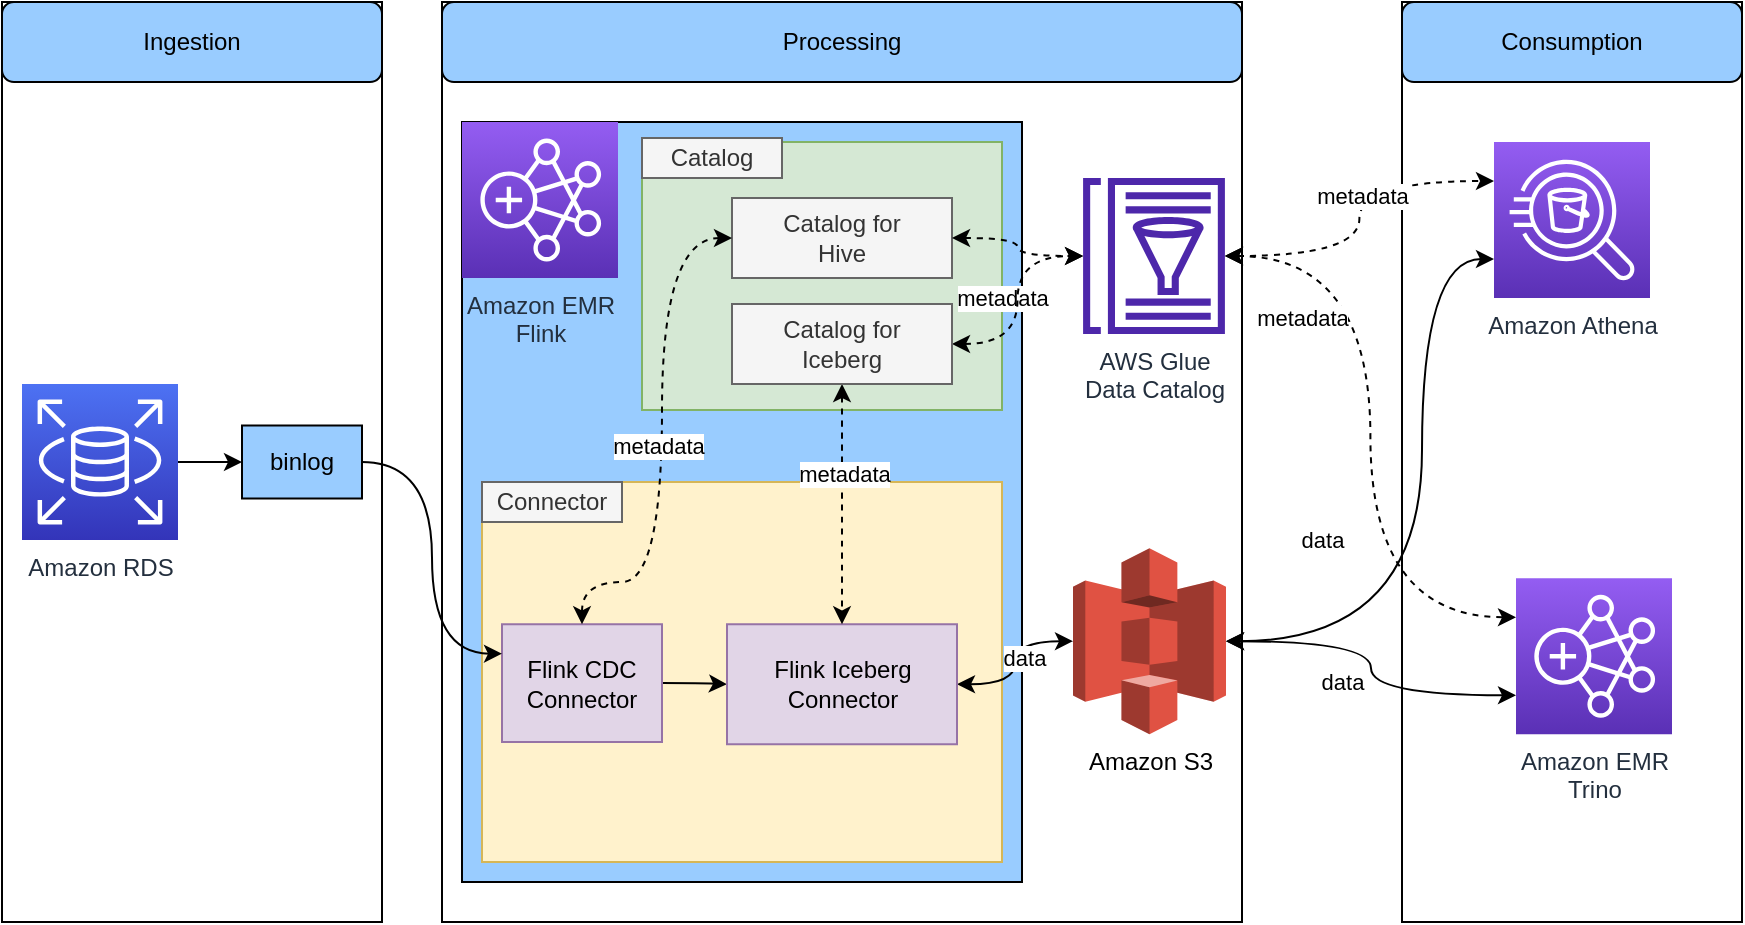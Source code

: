 <mxfile version="20.7.4" type="github">
  <diagram id="Cd5y1kNHd57_tZJnAyKG" name="Page-1">
    <mxGraphModel dx="1050" dy="509" grid="1" gridSize="10" guides="1" tooltips="1" connect="1" arrows="1" fold="1" page="1" pageScale="1" pageWidth="827" pageHeight="1169" math="0" shadow="0">
      <root>
        <mxCell id="0" />
        <mxCell id="1" parent="0" />
        <mxCell id="iWle3xQhp5_1chdFoBKP-1" value="" style="rounded=0;whiteSpace=wrap;html=1;" parent="1" vertex="1">
          <mxGeometry x="290" y="140" width="400" height="460" as="geometry" />
        </mxCell>
        <mxCell id="iWle3xQhp5_1chdFoBKP-2" value="" style="rounded=0;whiteSpace=wrap;html=1;" parent="1" vertex="1">
          <mxGeometry x="770" y="140" width="170" height="460" as="geometry" />
        </mxCell>
        <mxCell id="iWle3xQhp5_1chdFoBKP-3" value="" style="rounded=0;whiteSpace=wrap;html=1;" parent="1" vertex="1">
          <mxGeometry x="70" y="140" width="190" height="460" as="geometry" />
        </mxCell>
        <mxCell id="iWle3xQhp5_1chdFoBKP-4" style="edgeStyle=orthogonalEdgeStyle;curved=1;orthogonalLoop=1;jettySize=auto;html=1;exitX=1;exitY=0.5;exitDx=0;exitDy=0;exitPerimeter=0;entryX=0;entryY=0.5;entryDx=0;entryDy=0;" parent="1" source="iWle3xQhp5_1chdFoBKP-5" target="iWle3xQhp5_1chdFoBKP-22" edge="1">
          <mxGeometry relative="1" as="geometry" />
        </mxCell>
        <mxCell id="iWle3xQhp5_1chdFoBKP-5" value="Amazon RDS" style="sketch=0;points=[[0,0,0],[0.25,0,0],[0.5,0,0],[0.75,0,0],[1,0,0],[0,1,0],[0.25,1,0],[0.5,1,0],[0.75,1,0],[1,1,0],[0,0.25,0],[0,0.5,0],[0,0.75,0],[1,0.25,0],[1,0.5,0],[1,0.75,0]];outlineConnect=0;fontColor=#232F3E;gradientColor=#4D72F3;gradientDirection=north;fillColor=#3334B9;strokeColor=#ffffff;dashed=0;verticalLabelPosition=bottom;verticalAlign=top;align=center;html=1;fontSize=12;fontStyle=0;aspect=fixed;shape=mxgraph.aws4.resourceIcon;resIcon=mxgraph.aws4.rds;" parent="1" vertex="1">
          <mxGeometry x="80" y="331" width="78" height="78" as="geometry" />
        </mxCell>
        <mxCell id="iWle3xQhp5_1chdFoBKP-6" value="Amazon Athena" style="sketch=0;points=[[0,0,0],[0.25,0,0],[0.5,0,0],[0.75,0,0],[1,0,0],[0,1,0],[0.25,1,0],[0.5,1,0],[0.75,1,0],[1,1,0],[0,0.25,0],[0,0.5,0],[0,0.75,0],[1,0.25,0],[1,0.5,0],[1,0.75,0]];outlineConnect=0;fontColor=#232F3E;gradientColor=#945DF2;gradientDirection=north;fillColor=#5A30B5;strokeColor=#ffffff;dashed=0;verticalLabelPosition=bottom;verticalAlign=top;align=center;html=1;fontSize=12;fontStyle=0;aspect=fixed;shape=mxgraph.aws4.resourceIcon;resIcon=mxgraph.aws4.athena;" parent="1" vertex="1">
          <mxGeometry x="816" y="210" width="78" height="78" as="geometry" />
        </mxCell>
        <mxCell id="iWle3xQhp5_1chdFoBKP-7" value="Amazon EMR&lt;br&gt;Trino" style="sketch=0;points=[[0,0,0],[0.25,0,0],[0.5,0,0],[0.75,0,0],[1,0,0],[0,1,0],[0.25,1,0],[0.5,1,0],[0.75,1,0],[1,1,0],[0,0.25,0],[0,0.5,0],[0,0.75,0],[1,0.25,0],[1,0.5,0],[1,0.75,0]];outlineConnect=0;fontColor=#232F3E;gradientColor=#945DF2;gradientDirection=north;fillColor=#5A30B5;strokeColor=#ffffff;dashed=0;verticalLabelPosition=bottom;verticalAlign=top;align=center;html=1;fontSize=12;fontStyle=0;aspect=fixed;shape=mxgraph.aws4.resourceIcon;resIcon=mxgraph.aws4.emr;" parent="1" vertex="1">
          <mxGeometry x="827" y="428.13" width="78" height="78" as="geometry" />
        </mxCell>
        <mxCell id="iWle3xQhp5_1chdFoBKP-8" value="Ingestion" style="rounded=1;whiteSpace=wrap;html=1;fillColor=#99CCFF;" parent="1" vertex="1">
          <mxGeometry x="70" y="140" width="190" height="40" as="geometry" />
        </mxCell>
        <mxCell id="iWle3xQhp5_1chdFoBKP-9" value="Processing" style="rounded=1;whiteSpace=wrap;html=1;fillColor=#99CCFF;" parent="1" vertex="1">
          <mxGeometry x="290" y="140" width="400" height="40" as="geometry" />
        </mxCell>
        <mxCell id="iWle3xQhp5_1chdFoBKP-10" style="edgeStyle=orthogonalEdgeStyle;curved=1;orthogonalLoop=1;jettySize=auto;html=1;entryX=0;entryY=0.25;entryDx=0;entryDy=0;entryPerimeter=0;dashed=1;startArrow=classic;startFill=1;" parent="1" source="iWle3xQhp5_1chdFoBKP-14" target="iWle3xQhp5_1chdFoBKP-6" edge="1">
          <mxGeometry relative="1" as="geometry" />
        </mxCell>
        <mxCell id="iWle3xQhp5_1chdFoBKP-11" value="metadata" style="edgeLabel;html=1;align=center;verticalAlign=middle;resizable=0;points=[];" parent="iWle3xQhp5_1chdFoBKP-10" vertex="1" connectable="0">
          <mxGeometry x="0.233" y="-6" relative="1" as="geometry">
            <mxPoint y="1" as="offset" />
          </mxGeometry>
        </mxCell>
        <mxCell id="iWle3xQhp5_1chdFoBKP-12" style="edgeStyle=orthogonalEdgeStyle;curved=1;orthogonalLoop=1;jettySize=auto;html=1;entryX=0;entryY=0.25;entryDx=0;entryDy=0;entryPerimeter=0;dashed=1;startArrow=classic;startFill=1;" parent="1" source="iWle3xQhp5_1chdFoBKP-14" target="iWle3xQhp5_1chdFoBKP-7" edge="1">
          <mxGeometry relative="1" as="geometry" />
        </mxCell>
        <mxCell id="iWle3xQhp5_1chdFoBKP-13" value="metadata" style="edgeLabel;html=1;align=center;verticalAlign=middle;resizable=0;points=[];" parent="iWle3xQhp5_1chdFoBKP-12" vertex="1" connectable="0">
          <mxGeometry x="-0.113" y="1" relative="1" as="geometry">
            <mxPoint x="-35" y="-41" as="offset" />
          </mxGeometry>
        </mxCell>
        <mxCell id="iWle3xQhp5_1chdFoBKP-14" value="AWS Glue &lt;br&gt;Data Catalog" style="sketch=0;outlineConnect=0;fontColor=#232F3E;gradientColor=none;fillColor=#4D27AA;strokeColor=none;dashed=0;verticalLabelPosition=bottom;verticalAlign=top;align=center;html=1;fontSize=12;fontStyle=0;aspect=fixed;pointerEvents=1;shape=mxgraph.aws4.glue_data_catalog;" parent="1" vertex="1">
          <mxGeometry x="610" y="228" width="72" height="78" as="geometry" />
        </mxCell>
        <mxCell id="iWle3xQhp5_1chdFoBKP-15" value="" style="rounded=0;whiteSpace=wrap;html=1;fillColor=#99CCFF;" parent="1" vertex="1">
          <mxGeometry x="300" y="200" width="280" height="380" as="geometry" />
        </mxCell>
        <mxCell id="iWle3xQhp5_1chdFoBKP-16" style="edgeStyle=orthogonalEdgeStyle;curved=1;orthogonalLoop=1;jettySize=auto;html=1;entryX=0;entryY=0.75;entryDx=0;entryDy=0;entryPerimeter=0;startArrow=classic;startFill=1;" parent="1" source="iWle3xQhp5_1chdFoBKP-20" target="iWle3xQhp5_1chdFoBKP-6" edge="1">
          <mxGeometry relative="1" as="geometry">
            <Array as="points">
              <mxPoint x="780" y="460" />
              <mxPoint x="780" y="269" />
            </Array>
          </mxGeometry>
        </mxCell>
        <mxCell id="iWle3xQhp5_1chdFoBKP-17" value="data" style="edgeLabel;html=1;align=center;verticalAlign=middle;resizable=0;points=[];" parent="iWle3xQhp5_1chdFoBKP-16" vertex="1" connectable="0">
          <mxGeometry x="-0.754" y="12" relative="1" as="geometry">
            <mxPoint x="8" y="-39" as="offset" />
          </mxGeometry>
        </mxCell>
        <mxCell id="iWle3xQhp5_1chdFoBKP-18" style="edgeStyle=orthogonalEdgeStyle;curved=1;orthogonalLoop=1;jettySize=auto;html=1;entryX=0;entryY=0.75;entryDx=0;entryDy=0;entryPerimeter=0;startArrow=classic;startFill=1;" parent="1" source="iWle3xQhp5_1chdFoBKP-20" target="iWle3xQhp5_1chdFoBKP-7" edge="1">
          <mxGeometry relative="1" as="geometry" />
        </mxCell>
        <mxCell id="iWle3xQhp5_1chdFoBKP-19" value="data" style="edgeLabel;html=1;align=center;verticalAlign=middle;resizable=0;points=[];" parent="iWle3xQhp5_1chdFoBKP-18" vertex="1" connectable="0">
          <mxGeometry x="-0.558" y="-2" relative="1" as="geometry">
            <mxPoint x="20" y="18" as="offset" />
          </mxGeometry>
        </mxCell>
        <mxCell id="iWle3xQhp5_1chdFoBKP-20" value="Amazon S3" style="outlineConnect=0;dashed=0;verticalLabelPosition=bottom;verticalAlign=top;align=center;html=1;shape=mxgraph.aws3.s3;fillColor=#E05243;gradientColor=none;" parent="1" vertex="1">
          <mxGeometry x="605.5" y="413.13" width="76.5" height="93" as="geometry" />
        </mxCell>
        <mxCell id="iWle3xQhp5_1chdFoBKP-21" value="Consumption" style="rounded=1;whiteSpace=wrap;html=1;fillColor=#99CCFF;" parent="1" vertex="1">
          <mxGeometry x="770" y="140" width="170" height="40" as="geometry" />
        </mxCell>
        <mxCell id="iWle3xQhp5_1chdFoBKP-22" value="binlog" style="rounded=0;whiteSpace=wrap;html=1;fillColor=#99CCFF;" parent="1" vertex="1">
          <mxGeometry x="190" y="351.75" width="60" height="36.5" as="geometry" />
        </mxCell>
        <mxCell id="iWle3xQhp5_1chdFoBKP-23" style="edgeStyle=orthogonalEdgeStyle;curved=1;orthogonalLoop=1;jettySize=auto;html=1;entryX=0;entryY=0.5;entryDx=0;entryDy=0;" parent="1" source="iWle3xQhp5_1chdFoBKP-35" edge="1">
          <mxGeometry relative="1" as="geometry">
            <mxPoint x="440" y="530" as="targetPoint" />
          </mxGeometry>
        </mxCell>
        <mxCell id="iWle3xQhp5_1chdFoBKP-24" value="Amazon EMR &lt;br&gt;Flink" style="sketch=0;points=[[0,0,0],[0.25,0,0],[0.5,0,0],[0.75,0,0],[1,0,0],[0,1,0],[0.25,1,0],[0.5,1,0],[0.75,1,0],[1,1,0],[0,0.25,0],[0,0.5,0],[0,0.75,0],[1,0.25,0],[1,0.5,0],[1,0.75,0]];outlineConnect=0;fontColor=#232F3E;gradientColor=#945DF2;gradientDirection=north;fillColor=#5A30B5;strokeColor=#ffffff;dashed=0;verticalLabelPosition=bottom;verticalAlign=top;align=center;html=1;fontSize=12;fontStyle=0;aspect=fixed;shape=mxgraph.aws4.resourceIcon;resIcon=mxgraph.aws4.emr;" parent="1" vertex="1">
          <mxGeometry x="300" y="200" width="78" height="78" as="geometry" />
        </mxCell>
        <mxCell id="iWle3xQhp5_1chdFoBKP-27" value="" style="rounded=0;whiteSpace=wrap;html=1;fillColor=#d5e8d4;strokeColor=#82b366;" parent="1" vertex="1">
          <mxGeometry x="390" y="210" width="180" height="134" as="geometry" />
        </mxCell>
        <mxCell id="iWle3xQhp5_1chdFoBKP-28" value="Catalog for&lt;br&gt;Hive" style="rounded=0;whiteSpace=wrap;html=1;fillColor=#f5f5f5;strokeColor=#666666;fontColor=#333333;" parent="1" vertex="1">
          <mxGeometry x="435" y="238" width="110" height="40" as="geometry" />
        </mxCell>
        <mxCell id="iWle3xQhp5_1chdFoBKP-29" value="" style="rounded=0;whiteSpace=wrap;html=1;fillColor=#fff2cc;strokeColor=#d6b656;" parent="1" vertex="1">
          <mxGeometry x="310" y="380" width="260" height="190" as="geometry" />
        </mxCell>
        <mxCell id="iWle3xQhp5_1chdFoBKP-33" style="edgeStyle=orthogonalEdgeStyle;curved=1;orthogonalLoop=1;jettySize=auto;html=1;entryX=0;entryY=0.5;entryDx=0;entryDy=0;strokeWidth=1;fontColor=default;startArrow=none;startFill=0;endArrow=classic;endFill=1;" parent="1" source="iWle3xQhp5_1chdFoBKP-35" target="iWle3xQhp5_1chdFoBKP-37" edge="1">
          <mxGeometry relative="1" as="geometry" />
        </mxCell>
        <mxCell id="iWle3xQhp5_1chdFoBKP-35" value="Flink CDC&lt;br&gt;Connector" style="rounded=0;whiteSpace=wrap;html=1;fillColor=#e1d5e7;strokeColor=#9673a6;" parent="1" vertex="1">
          <mxGeometry x="320" y="451.13" width="80" height="58.87" as="geometry" />
        </mxCell>
        <mxCell id="iWle3xQhp5_1chdFoBKP-36" style="edgeStyle=orthogonalEdgeStyle;curved=1;orthogonalLoop=1;jettySize=auto;html=1;exitX=1;exitY=0.5;exitDx=0;exitDy=0;strokeWidth=1;fontColor=default;startArrow=classic;startFill=1;endArrow=classic;endFill=1;" parent="1" source="iWle3xQhp5_1chdFoBKP-37" target="iWle3xQhp5_1chdFoBKP-20" edge="1">
          <mxGeometry relative="1" as="geometry" />
        </mxCell>
        <mxCell id="FCLZu8Ytae7d9h3RZlWM-10" value="data" style="edgeLabel;html=1;align=center;verticalAlign=middle;resizable=0;points=[];" vertex="1" connectable="0" parent="iWle3xQhp5_1chdFoBKP-36">
          <mxGeometry x="0.072" y="-3" relative="1" as="geometry">
            <mxPoint x="1" as="offset" />
          </mxGeometry>
        </mxCell>
        <mxCell id="iWle3xQhp5_1chdFoBKP-37" value="Flink Iceberg Connector" style="rounded=0;whiteSpace=wrap;html=1;fillColor=#e1d5e7;strokeColor=#9673a6;" parent="1" vertex="1">
          <mxGeometry x="432.5" y="451.13" width="115" height="60" as="geometry" />
        </mxCell>
        <mxCell id="iWle3xQhp5_1chdFoBKP-38" style="edgeStyle=orthogonalEdgeStyle;orthogonalLoop=1;jettySize=auto;html=1;entryX=0;entryY=0.25;entryDx=0;entryDy=0;strokeWidth=1;fontColor=default;startArrow=none;startFill=0;endArrow=classic;endFill=1;curved=1;" parent="1" source="iWle3xQhp5_1chdFoBKP-22" target="iWle3xQhp5_1chdFoBKP-35" edge="1">
          <mxGeometry relative="1" as="geometry" />
        </mxCell>
        <mxCell id="iWle3xQhp5_1chdFoBKP-40" style="edgeStyle=orthogonalEdgeStyle;curved=1;orthogonalLoop=1;jettySize=auto;html=1;exitX=1;exitY=0.5;exitDx=0;exitDy=0;strokeWidth=1;fontColor=default;startArrow=classic;startFill=1;endArrow=classic;endFill=1;dashed=1;" parent="1" source="iWle3xQhp5_1chdFoBKP-28" target="iWle3xQhp5_1chdFoBKP-14" edge="1">
          <mxGeometry relative="1" as="geometry" />
        </mxCell>
        <mxCell id="FCLZu8Ytae7d9h3RZlWM-11" value="metadata" style="edgeLabel;html=1;align=center;verticalAlign=middle;resizable=0;points=[];" vertex="1" connectable="0" parent="iWle3xQhp5_1chdFoBKP-40">
          <mxGeometry x="-0.302" y="-4" relative="1" as="geometry">
            <mxPoint x="-1" y="26" as="offset" />
          </mxGeometry>
        </mxCell>
        <mxCell id="FCLZu8Ytae7d9h3RZlWM-1" value="Catalog" style="rounded=0;whiteSpace=wrap;html=1;fillColor=#f5f5f5;strokeColor=#666666;fontColor=#333333;" vertex="1" parent="1">
          <mxGeometry x="390" y="208" width="70" height="20" as="geometry" />
        </mxCell>
        <mxCell id="FCLZu8Ytae7d9h3RZlWM-2" value="Connector" style="rounded=0;whiteSpace=wrap;html=1;fillColor=#f5f5f5;strokeColor=#666666;fontColor=#333333;" vertex="1" parent="1">
          <mxGeometry x="310" y="380" width="70" height="20" as="geometry" />
        </mxCell>
        <mxCell id="FCLZu8Ytae7d9h3RZlWM-4" style="edgeStyle=orthogonalEdgeStyle;curved=1;orthogonalLoop=1;jettySize=auto;html=1;entryX=0.5;entryY=0;entryDx=0;entryDy=0;dashed=1;startArrow=classic;startFill=1;" edge="1" parent="1" source="FCLZu8Ytae7d9h3RZlWM-3" target="iWle3xQhp5_1chdFoBKP-37">
          <mxGeometry relative="1" as="geometry" />
        </mxCell>
        <mxCell id="FCLZu8Ytae7d9h3RZlWM-5" value="metadata" style="edgeLabel;html=1;align=center;verticalAlign=middle;resizable=0;points=[];" vertex="1" connectable="0" parent="FCLZu8Ytae7d9h3RZlWM-4">
          <mxGeometry x="-0.253" y="1" relative="1" as="geometry">
            <mxPoint as="offset" />
          </mxGeometry>
        </mxCell>
        <mxCell id="FCLZu8Ytae7d9h3RZlWM-6" style="edgeStyle=orthogonalEdgeStyle;curved=1;orthogonalLoop=1;jettySize=auto;html=1;exitX=1;exitY=0.5;exitDx=0;exitDy=0;dashed=1;startArrow=classic;startFill=1;" edge="1" parent="1" source="FCLZu8Ytae7d9h3RZlWM-3" target="iWle3xQhp5_1chdFoBKP-14">
          <mxGeometry relative="1" as="geometry" />
        </mxCell>
        <mxCell id="FCLZu8Ytae7d9h3RZlWM-3" value="Catalog for&lt;br&gt;Iceberg" style="rounded=0;whiteSpace=wrap;html=1;fillColor=#f5f5f5;strokeColor=#666666;fontColor=#333333;" vertex="1" parent="1">
          <mxGeometry x="435" y="291" width="110" height="40" as="geometry" />
        </mxCell>
        <mxCell id="FCLZu8Ytae7d9h3RZlWM-8" style="edgeStyle=orthogonalEdgeStyle;curved=1;orthogonalLoop=1;jettySize=auto;html=1;dashed=1;startArrow=classic;startFill=1;entryX=0.5;entryY=0;entryDx=0;entryDy=0;" edge="1" parent="1" source="iWle3xQhp5_1chdFoBKP-28" target="iWle3xQhp5_1chdFoBKP-35">
          <mxGeometry relative="1" as="geometry">
            <Array as="points">
              <mxPoint x="400" y="258" />
              <mxPoint x="400" y="430" />
              <mxPoint x="360" y="430" />
            </Array>
          </mxGeometry>
        </mxCell>
        <mxCell id="FCLZu8Ytae7d9h3RZlWM-9" value="metadata" style="edgeLabel;html=1;align=center;verticalAlign=middle;resizable=0;points=[];" vertex="1" connectable="0" parent="FCLZu8Ytae7d9h3RZlWM-8">
          <mxGeometry x="0.026" y="-2" relative="1" as="geometry">
            <mxPoint y="1" as="offset" />
          </mxGeometry>
        </mxCell>
      </root>
    </mxGraphModel>
  </diagram>
</mxfile>
